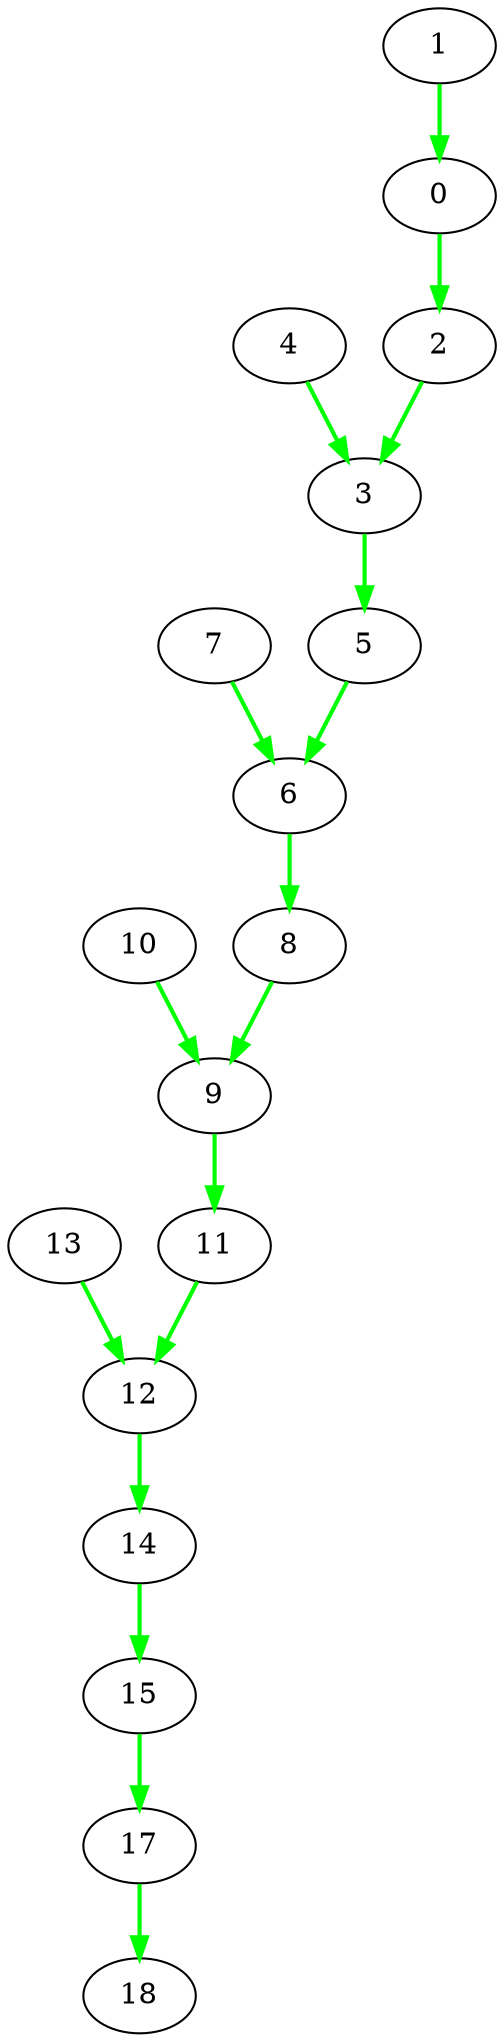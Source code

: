 digraph {
  0 [label="0", color=black];
  1 -> 0 [label="", color=green, penwidth=2];
  7 [label="7", color=black];
  14 [label="14", color=black];
  12 -> 14 [label="", color=green, penwidth=2];
  2 [label="2", color=black];
  0 -> 2 [label="", color=green, penwidth=2];
  9 [label="9", color=black];
  8 -> 9 [label="", color=green, penwidth=2];
  10 -> 9 [label="", color=green, penwidth=2];
  4 [label="4", color=black];
  11 [label="11", color=black];
  9 -> 11 [label="", color=green, penwidth=2];
  18 [label="18", color=black];
  17 -> 18 [label="", color=green, penwidth=2];
  6 [label="6", color=black];
  5 -> 6 [label="", color=green, penwidth=2];
  7 -> 6 [label="", color=green, penwidth=2];
  13 [label="13", color=black];
  1 [label="1", color=black];
  8 [label="8", color=black];
  6 -> 8 [label="", color=green, penwidth=2];
  15 [label="15", color=black];
  14 -> 15 [label="", color=green, penwidth=2];
  3 [label="3", color=black];
  2 -> 3 [label="", color=green, penwidth=2];
  4 -> 3 [label="", color=green, penwidth=2];
  10 [label="10", color=black];
  17 [label="17", color=black];
  15 -> 17 [label="", color=green, penwidth=2];
  5 [label="5", color=black];
  3 -> 5 [label="", color=green, penwidth=2];
  12 [label="12", color=black];
  11 -> 12 [label="", color=green, penwidth=2];
  13 -> 12 [label="", color=green, penwidth=2];
}
